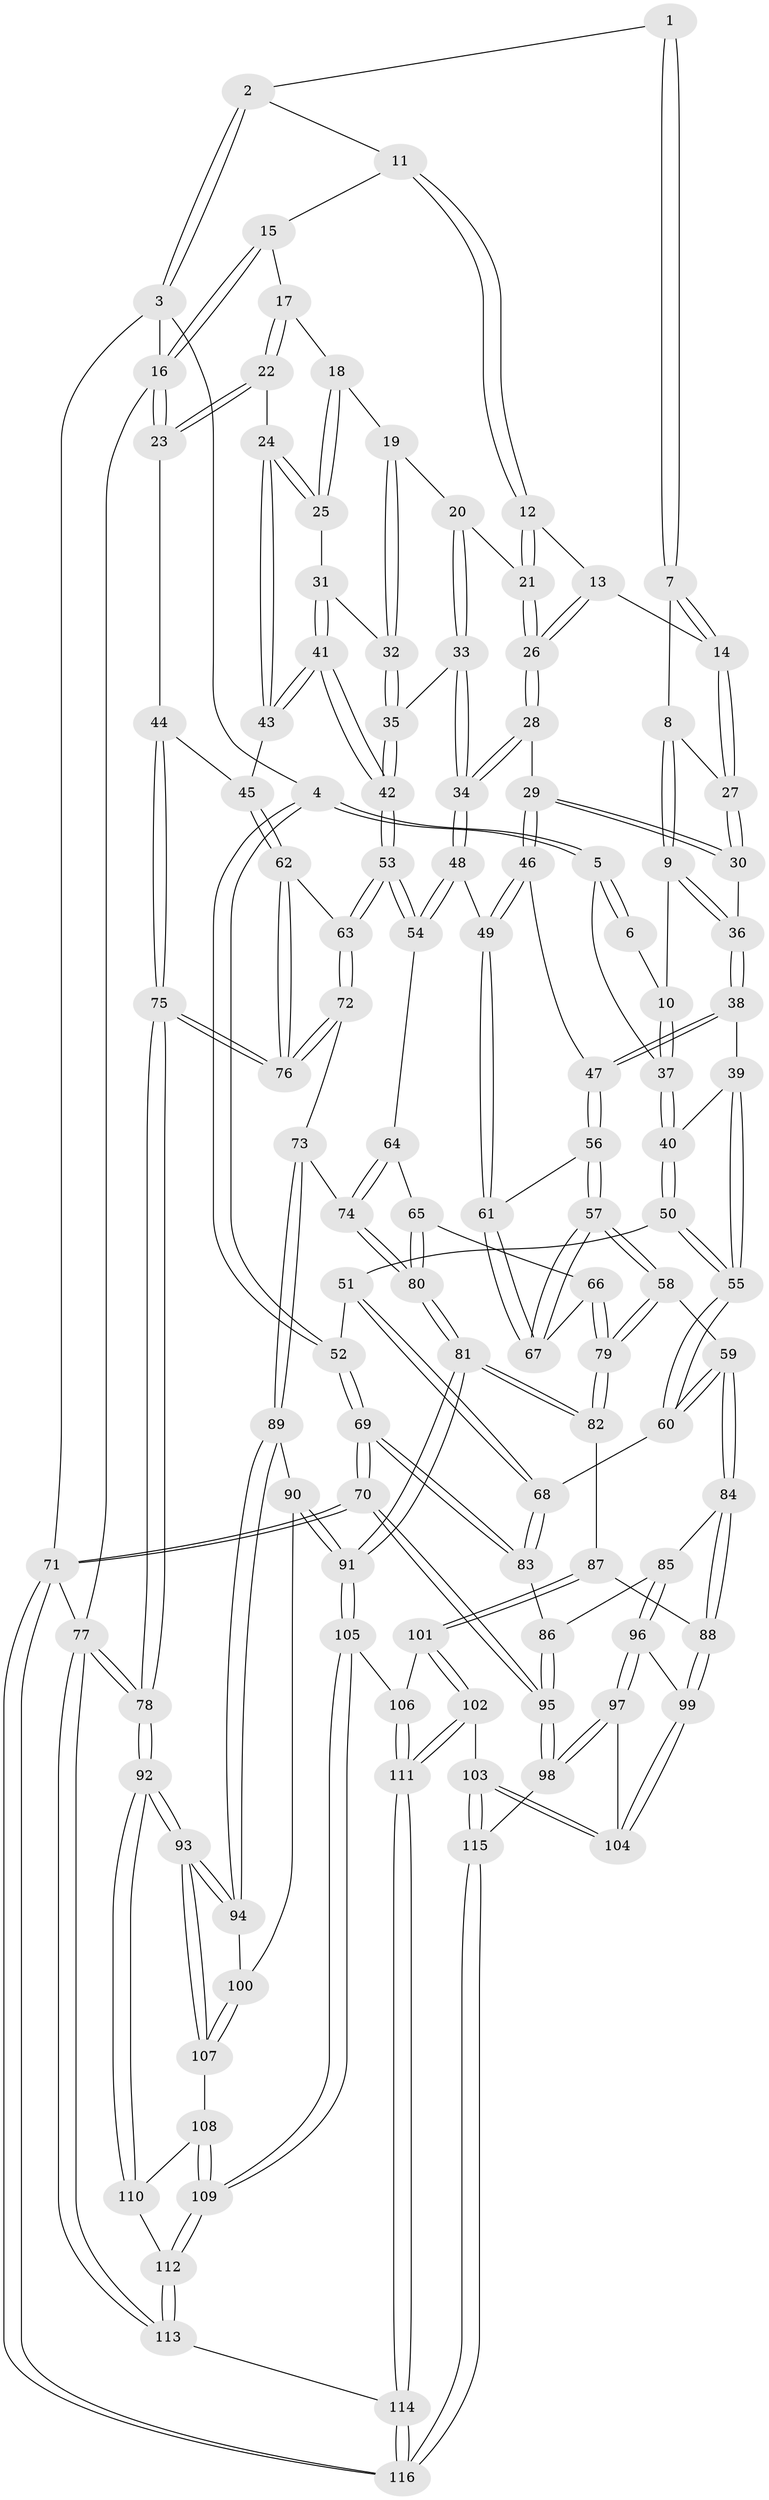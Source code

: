 // coarse degree distribution, {3: 0.1044776119402985, 5: 0.31343283582089554, 4: 0.5373134328358209, 6: 0.04477611940298507}
// Generated by graph-tools (version 1.1) at 2025/24/03/03/25 07:24:36]
// undirected, 116 vertices, 287 edges
graph export_dot {
graph [start="1"]
  node [color=gray90,style=filled];
  1 [pos="+0.38133452449678173+0"];
  2 [pos="+0.3946642515039492+0"];
  3 [pos="+0+0"];
  4 [pos="+0+0"];
  5 [pos="+0+0.01100617872926272"];
  6 [pos="+0.27106557015052307+0.020857977200034888"];
  7 [pos="+0.38797616023090403+0"];
  8 [pos="+0.33085772540909025+0.08161538093485415"];
  9 [pos="+0.28494880001469425+0.14723828586014667"];
  10 [pos="+0.24355733666133136+0.12885687706536642"];
  11 [pos="+0.651943563844429+0"];
  12 [pos="+0.6152271648164312+0"];
  13 [pos="+0.48033931829599164+0.06690974933789612"];
  14 [pos="+0.433491829993786+0.05875858545932637"];
  15 [pos="+0.6857447069512566+0"];
  16 [pos="+1+0"];
  17 [pos="+0.7687959662838346+0"];
  18 [pos="+0.7658049873533175+0.0009107176037562263"];
  19 [pos="+0.7243040297649724+0.1091335402768763"];
  20 [pos="+0.63726675992884+0.08886906460988961"];
  21 [pos="+0.6107149295209273+0.049738127400037"];
  22 [pos="+0.9483075556210419+0.12970234727126762"];
  23 [pos="+1+0.06452827606501436"];
  24 [pos="+0.9445073193437866+0.13203672213409007"];
  25 [pos="+0.8142882774650801+0.15969317772266114"];
  26 [pos="+0.5468755026055631+0.10822907490649146"];
  27 [pos="+0.4251534382976242+0.10100652280464448"];
  28 [pos="+0.5230873652719767+0.1724095250694864"];
  29 [pos="+0.4291946401436381+0.18556333323922589"];
  30 [pos="+0.4214452561481325+0.18041475446754177"];
  31 [pos="+0.8026810504536468+0.16649959148339286"];
  32 [pos="+0.7566369806051452+0.1692816529870801"];
  33 [pos="+0.6465373344412824+0.22081244323945742"];
  34 [pos="+0.6108340307646393+0.24332994277309186"];
  35 [pos="+0.6968555505312628+0.21864863300449258"];
  36 [pos="+0.3247805577696233+0.18858534317165995"];
  37 [pos="+0.10698767968345159+0.13564983505778141"];
  38 [pos="+0.29324392990876397+0.2795163290506985"];
  39 [pos="+0.282346230211624+0.2863848909127227"];
  40 [pos="+0.1451108144262159+0.262247810968341"];
  41 [pos="+0.82946471729023+0.35851549105666747"];
  42 [pos="+0.8134854409010427+0.38213325509009755"];
  43 [pos="+0.8538977037250642+0.3387320509000414"];
  44 [pos="+1+0.21418285859023897"];
  45 [pos="+0.9582612824800891+0.3150200671381666"];
  46 [pos="+0.4419655255629978+0.256137621423946"];
  47 [pos="+0.395510873256541+0.3474141316551689"];
  48 [pos="+0.5852925761879967+0.33187806141004134"];
  49 [pos="+0.5790020970060201+0.3366933509037325"];
  50 [pos="+0.12899301943524347+0.31219774261205113"];
  51 [pos="+0+0.3733445560725268"];
  52 [pos="+0+0.3381175550994398"];
  53 [pos="+0.8115134122659391+0.3902588929421955"];
  54 [pos="+0.7512224585452687+0.3957709146027534"];
  55 [pos="+0.22482917327141022+0.49225994835736986"];
  56 [pos="+0.405296625329386+0.3832050112276251"];
  57 [pos="+0.3402802911779955+0.48556847071874754"];
  58 [pos="+0.30473539038698794+0.5287943026669033"];
  59 [pos="+0.2524403271661459+0.5156320905808244"];
  60 [pos="+0.2262854475850182+0.5020902844730467"];
  61 [pos="+0.5481806397084265+0.3871649673650122"];
  62 [pos="+0.9677758586600174+0.46026593608882166"];
  63 [pos="+0.8212019742916192+0.40795481758303664"];
  64 [pos="+0.6624630687343763+0.47879755547412306"];
  65 [pos="+0.577037254727406+0.4967572478928789"];
  66 [pos="+0.565353218205086+0.48098215664913196"];
  67 [pos="+0.5568085022881519+0.453257377668877"];
  68 [pos="+0.14812286455139276+0.5215081626889161"];
  69 [pos="+0+0.5647590302372688"];
  70 [pos="+0+0.9656024353012568"];
  71 [pos="+0+1"];
  72 [pos="+0.7927147647616384+0.597820658226733"];
  73 [pos="+0.790673441353469+0.601139009303414"];
  74 [pos="+0.753301692253437+0.5980430004426804"];
  75 [pos="+1+0.5409569975445239"];
  76 [pos="+1+0.5313905611676555"];
  77 [pos="+1+1"];
  78 [pos="+1+0.9694650616982032"];
  79 [pos="+0.33639924226265766+0.5650054885828731"];
  80 [pos="+0.5847261295869929+0.6286681576841976"];
  81 [pos="+0.505562559338931+0.7397582787313032"];
  82 [pos="+0.35337996874724636+0.5953205989233835"];
  83 [pos="+0.07933844974588086+0.581993137246397"];
  84 [pos="+0.18542635018305711+0.7155162981936221"];
  85 [pos="+0.12047818807220048+0.7202572708640959"];
  86 [pos="+0.08449893195139598+0.7012188192084704"];
  87 [pos="+0.24155455498020992+0.7536403516656095"];
  88 [pos="+0.23628919168863768+0.7531043653873267"];
  89 [pos="+0.8023525561302111+0.6408578274216109"];
  90 [pos="+0.6948579772582288+0.7501461833745146"];
  91 [pos="+0.507048880482185+0.7524172562368191"];
  92 [pos="+1+0.903427911545389"];
  93 [pos="+1+0.8396265893083358"];
  94 [pos="+0.8724674643019379+0.7334713353471748"];
  95 [pos="+0+0.8866661651092778"];
  96 [pos="+0.131606287948575+0.7749344140754812"];
  97 [pos="+0.07913915822229413+0.8705678924615834"];
  98 [pos="+0.014253762704996323+0.8821528101180307"];
  99 [pos="+0.18143042645317684+0.8143089291182921"];
  100 [pos="+0.7376909809952619+0.7888079244121152"];
  101 [pos="+0.25664377297269364+0.7687423545364029"];
  102 [pos="+0.25766915701831417+0.8835432197064171"];
  103 [pos="+0.2015427101794035+0.9050370001278762"];
  104 [pos="+0.17621541903930327+0.8839520225133993"];
  105 [pos="+0.505183967000052+0.7620485451731457"];
  106 [pos="+0.43770395682595065+0.8047931343794413"];
  107 [pos="+0.7406191817344181+0.8379825080273812"];
  108 [pos="+0.7155598723839526+0.8718734199488873"];
  109 [pos="+0.6052918581222607+0.9414824791645229"];
  110 [pos="+0.8644180477053716+0.926266504826017"];
  111 [pos="+0.3590649618371565+0.8962656611013197"];
  112 [pos="+0.6132672769408613+1"];
  113 [pos="+0.5898359479891877+1"];
  114 [pos="+0.36295836378011115+1"];
  115 [pos="+0.19227368161646957+1"];
  116 [pos="+0.21709401574676165+1"];
  1 -- 2;
  1 -- 7;
  1 -- 7;
  2 -- 3;
  2 -- 3;
  2 -- 11;
  3 -- 4;
  3 -- 16;
  3 -- 71;
  4 -- 5;
  4 -- 5;
  4 -- 52;
  4 -- 52;
  5 -- 6;
  5 -- 6;
  5 -- 37;
  6 -- 10;
  7 -- 8;
  7 -- 14;
  7 -- 14;
  8 -- 9;
  8 -- 9;
  8 -- 27;
  9 -- 10;
  9 -- 36;
  9 -- 36;
  10 -- 37;
  10 -- 37;
  11 -- 12;
  11 -- 12;
  11 -- 15;
  12 -- 13;
  12 -- 21;
  12 -- 21;
  13 -- 14;
  13 -- 26;
  13 -- 26;
  14 -- 27;
  14 -- 27;
  15 -- 16;
  15 -- 16;
  15 -- 17;
  16 -- 23;
  16 -- 23;
  16 -- 77;
  17 -- 18;
  17 -- 22;
  17 -- 22;
  18 -- 19;
  18 -- 25;
  18 -- 25;
  19 -- 20;
  19 -- 32;
  19 -- 32;
  20 -- 21;
  20 -- 33;
  20 -- 33;
  21 -- 26;
  21 -- 26;
  22 -- 23;
  22 -- 23;
  22 -- 24;
  23 -- 44;
  24 -- 25;
  24 -- 25;
  24 -- 43;
  24 -- 43;
  25 -- 31;
  26 -- 28;
  26 -- 28;
  27 -- 30;
  27 -- 30;
  28 -- 29;
  28 -- 34;
  28 -- 34;
  29 -- 30;
  29 -- 30;
  29 -- 46;
  29 -- 46;
  30 -- 36;
  31 -- 32;
  31 -- 41;
  31 -- 41;
  32 -- 35;
  32 -- 35;
  33 -- 34;
  33 -- 34;
  33 -- 35;
  34 -- 48;
  34 -- 48;
  35 -- 42;
  35 -- 42;
  36 -- 38;
  36 -- 38;
  37 -- 40;
  37 -- 40;
  38 -- 39;
  38 -- 47;
  38 -- 47;
  39 -- 40;
  39 -- 55;
  39 -- 55;
  40 -- 50;
  40 -- 50;
  41 -- 42;
  41 -- 42;
  41 -- 43;
  41 -- 43;
  42 -- 53;
  42 -- 53;
  43 -- 45;
  44 -- 45;
  44 -- 75;
  44 -- 75;
  45 -- 62;
  45 -- 62;
  46 -- 47;
  46 -- 49;
  46 -- 49;
  47 -- 56;
  47 -- 56;
  48 -- 49;
  48 -- 54;
  48 -- 54;
  49 -- 61;
  49 -- 61;
  50 -- 51;
  50 -- 55;
  50 -- 55;
  51 -- 52;
  51 -- 68;
  51 -- 68;
  52 -- 69;
  52 -- 69;
  53 -- 54;
  53 -- 54;
  53 -- 63;
  53 -- 63;
  54 -- 64;
  55 -- 60;
  55 -- 60;
  56 -- 57;
  56 -- 57;
  56 -- 61;
  57 -- 58;
  57 -- 58;
  57 -- 67;
  57 -- 67;
  58 -- 59;
  58 -- 79;
  58 -- 79;
  59 -- 60;
  59 -- 60;
  59 -- 84;
  59 -- 84;
  60 -- 68;
  61 -- 67;
  61 -- 67;
  62 -- 63;
  62 -- 76;
  62 -- 76;
  63 -- 72;
  63 -- 72;
  64 -- 65;
  64 -- 74;
  64 -- 74;
  65 -- 66;
  65 -- 80;
  65 -- 80;
  66 -- 67;
  66 -- 79;
  66 -- 79;
  68 -- 83;
  68 -- 83;
  69 -- 70;
  69 -- 70;
  69 -- 83;
  69 -- 83;
  70 -- 71;
  70 -- 71;
  70 -- 95;
  70 -- 95;
  71 -- 116;
  71 -- 116;
  71 -- 77;
  72 -- 73;
  72 -- 76;
  72 -- 76;
  73 -- 74;
  73 -- 89;
  73 -- 89;
  74 -- 80;
  74 -- 80;
  75 -- 76;
  75 -- 76;
  75 -- 78;
  75 -- 78;
  77 -- 78;
  77 -- 78;
  77 -- 113;
  77 -- 113;
  78 -- 92;
  78 -- 92;
  79 -- 82;
  79 -- 82;
  80 -- 81;
  80 -- 81;
  81 -- 82;
  81 -- 82;
  81 -- 91;
  81 -- 91;
  82 -- 87;
  83 -- 86;
  84 -- 85;
  84 -- 88;
  84 -- 88;
  85 -- 86;
  85 -- 96;
  85 -- 96;
  86 -- 95;
  86 -- 95;
  87 -- 88;
  87 -- 101;
  87 -- 101;
  88 -- 99;
  88 -- 99;
  89 -- 90;
  89 -- 94;
  89 -- 94;
  90 -- 91;
  90 -- 91;
  90 -- 100;
  91 -- 105;
  91 -- 105;
  92 -- 93;
  92 -- 93;
  92 -- 110;
  92 -- 110;
  93 -- 94;
  93 -- 94;
  93 -- 107;
  93 -- 107;
  94 -- 100;
  95 -- 98;
  95 -- 98;
  96 -- 97;
  96 -- 97;
  96 -- 99;
  97 -- 98;
  97 -- 98;
  97 -- 104;
  98 -- 115;
  99 -- 104;
  99 -- 104;
  100 -- 107;
  100 -- 107;
  101 -- 102;
  101 -- 102;
  101 -- 106;
  102 -- 103;
  102 -- 111;
  102 -- 111;
  103 -- 104;
  103 -- 104;
  103 -- 115;
  103 -- 115;
  105 -- 106;
  105 -- 109;
  105 -- 109;
  106 -- 111;
  106 -- 111;
  107 -- 108;
  108 -- 109;
  108 -- 109;
  108 -- 110;
  109 -- 112;
  109 -- 112;
  110 -- 112;
  111 -- 114;
  111 -- 114;
  112 -- 113;
  112 -- 113;
  113 -- 114;
  114 -- 116;
  114 -- 116;
  115 -- 116;
  115 -- 116;
}
